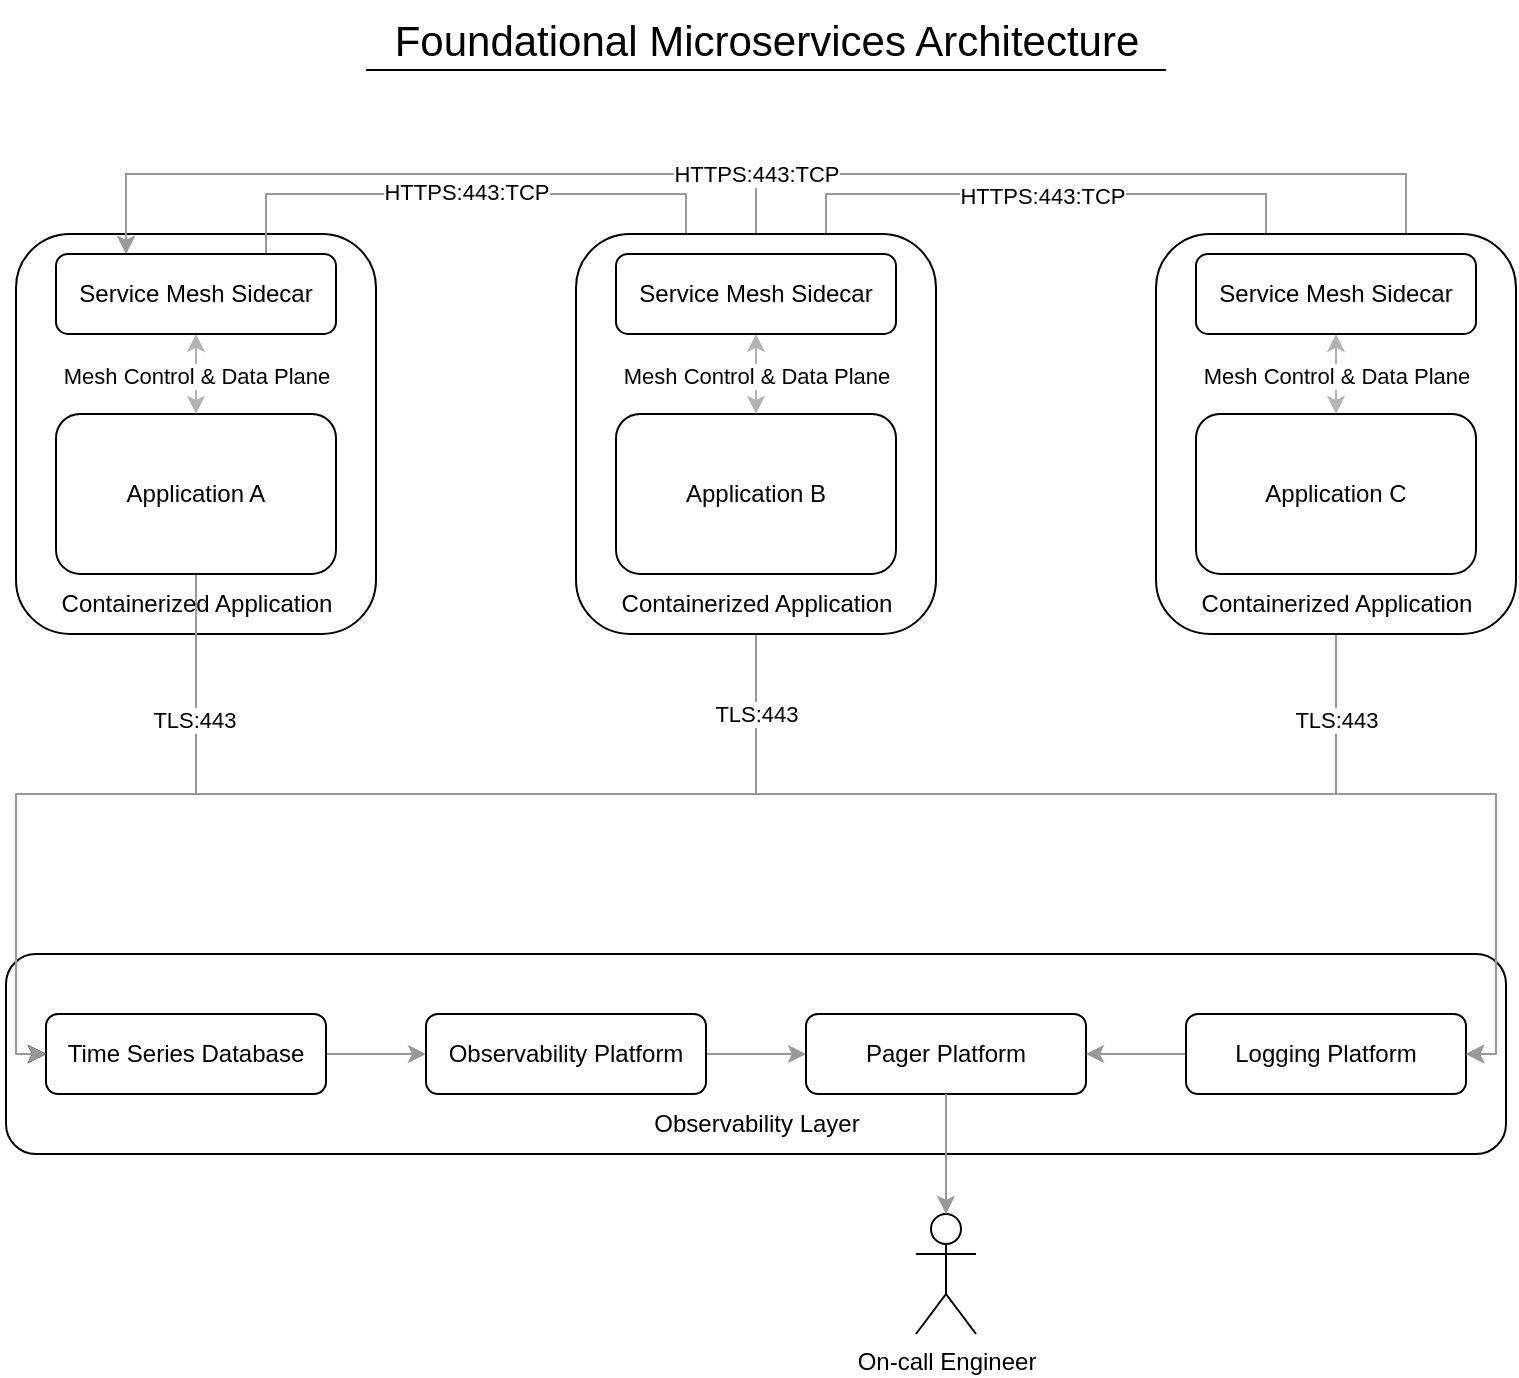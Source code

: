 <mxfile version="26.0.6">
  <diagram name="Page-1" id="sbiA7yvG_qwETqurrWAO">
    <mxGraphModel dx="1482" dy="738" grid="1" gridSize="10" guides="1" tooltips="1" connect="1" arrows="1" fold="1" page="1" pageScale="1" pageWidth="850" pageHeight="1100" math="0" shadow="0">
      <root>
        <mxCell id="0" />
        <mxCell id="1" parent="0" />
        <mxCell id="OPhc5zmEHg2Fb8m4xI22-1" value="" style="rounded=1;whiteSpace=wrap;html=1;labelPosition=center;verticalLabelPosition=middle;align=center;verticalAlign=middle;" parent="1" vertex="1">
          <mxGeometry x="50" y="129.95" width="180" height="200" as="geometry" />
        </mxCell>
        <mxCell id="OPhc5zmEHg2Fb8m4xI22-53" value="" style="rounded=1;whiteSpace=wrap;html=1;labelPosition=center;verticalLabelPosition=middle;align=center;verticalAlign=middle;" parent="1" vertex="1">
          <mxGeometry x="45" y="490" width="750" height="100" as="geometry" />
        </mxCell>
        <mxCell id="OPhc5zmEHg2Fb8m4xI22-36" style="edgeStyle=orthogonalEdgeStyle;rounded=0;orthogonalLoop=1;jettySize=auto;html=1;exitX=0.75;exitY=0;exitDx=0;exitDy=0;entryX=0.25;entryY=0;entryDx=0;entryDy=0;strokeColor=#999999;" parent="1" source="OPhc5zmEHg2Fb8m4xI22-4" target="OPhc5zmEHg2Fb8m4xI22-28" edge="1">
          <mxGeometry relative="1" as="geometry">
            <Array as="points">
              <mxPoint x="175" y="109.95" />
              <mxPoint x="385" y="109.95" />
            </Array>
          </mxGeometry>
        </mxCell>
        <mxCell id="OPhc5zmEHg2Fb8m4xI22-68" value="HTTPS:443:TCP" style="edgeLabel;html=1;align=center;verticalAlign=middle;resizable=0;points=[];" parent="OPhc5zmEHg2Fb8m4xI22-36" vertex="1" connectable="0">
          <mxGeometry x="-0.042" y="1" relative="1" as="geometry">
            <mxPoint as="offset" />
          </mxGeometry>
        </mxCell>
        <mxCell id="OPhc5zmEHg2Fb8m4xI22-37" style="edgeStyle=orthogonalEdgeStyle;rounded=0;orthogonalLoop=1;jettySize=auto;html=1;exitX=0.75;exitY=0;exitDx=0;exitDy=0;entryX=0.25;entryY=0;entryDx=0;entryDy=0;strokeColor=#999999;" parent="1" source="OPhc5zmEHg2Fb8m4xI22-28" target="OPhc5zmEHg2Fb8m4xI22-35" edge="1">
          <mxGeometry relative="1" as="geometry">
            <Array as="points">
              <mxPoint x="455" y="109.95" />
              <mxPoint x="675" y="109.95" />
            </Array>
          </mxGeometry>
        </mxCell>
        <mxCell id="OPhc5zmEHg2Fb8m4xI22-69" value="HTTPS:443:TCP" style="edgeLabel;html=1;align=center;verticalAlign=middle;resizable=0;points=[];" parent="OPhc5zmEHg2Fb8m4xI22-37" vertex="1" connectable="0">
          <mxGeometry x="-0.014" y="-1" relative="1" as="geometry">
            <mxPoint as="offset" />
          </mxGeometry>
        </mxCell>
        <mxCell id="OPhc5zmEHg2Fb8m4xI22-38" style="edgeStyle=orthogonalEdgeStyle;rounded=0;orthogonalLoop=1;jettySize=auto;html=1;exitX=0.75;exitY=0;exitDx=0;exitDy=0;entryX=0.25;entryY=0;entryDx=0;entryDy=0;strokeColor=#999999;" parent="1" source="OPhc5zmEHg2Fb8m4xI22-35" target="OPhc5zmEHg2Fb8m4xI22-4" edge="1">
          <mxGeometry relative="1" as="geometry">
            <Array as="points">
              <mxPoint x="745" y="99.95" />
              <mxPoint x="105" y="99.95" />
            </Array>
          </mxGeometry>
        </mxCell>
        <mxCell id="OPhc5zmEHg2Fb8m4xI22-39" style="edgeStyle=orthogonalEdgeStyle;rounded=0;orthogonalLoop=1;jettySize=auto;html=1;exitX=0.5;exitY=0;exitDx=0;exitDy=0;entryX=0.25;entryY=0;entryDx=0;entryDy=0;strokeColor=#999999;" parent="1" source="OPhc5zmEHg2Fb8m4xI22-28" target="OPhc5zmEHg2Fb8m4xI22-4" edge="1">
          <mxGeometry relative="1" as="geometry">
            <Array as="points">
              <mxPoint x="420" y="100" />
              <mxPoint x="105" y="100" />
            </Array>
          </mxGeometry>
        </mxCell>
        <mxCell id="OPhc5zmEHg2Fb8m4xI22-73" value="HTTPS:443:TCP" style="edgeLabel;html=1;align=center;verticalAlign=middle;resizable=0;points=[];" parent="OPhc5zmEHg2Fb8m4xI22-39" vertex="1" connectable="0">
          <mxGeometry x="-0.747" relative="1" as="geometry">
            <mxPoint x="10" as="offset" />
          </mxGeometry>
        </mxCell>
        <mxCell id="OPhc5zmEHg2Fb8m4xI22-56" style="edgeStyle=orthogonalEdgeStyle;rounded=0;orthogonalLoop=1;jettySize=auto;html=1;exitX=0.5;exitY=1;exitDx=0;exitDy=0;entryX=0;entryY=0.5;entryDx=0;entryDy=0;" parent="1" source="OPhc5zmEHg2Fb8m4xI22-2" target="OPhc5zmEHg2Fb8m4xI22-42" edge="1">
          <mxGeometry relative="1" as="geometry">
            <Array as="points">
              <mxPoint x="140" y="410" />
              <mxPoint x="50" y="410" />
              <mxPoint x="50" y="540" />
            </Array>
          </mxGeometry>
        </mxCell>
        <mxCell id="OPhc5zmEHg2Fb8m4xI22-62" style="edgeStyle=orthogonalEdgeStyle;rounded=0;orthogonalLoop=1;jettySize=auto;html=1;exitX=0.5;exitY=1;exitDx=0;exitDy=0;entryX=1;entryY=0.5;entryDx=0;entryDy=0;strokeColor=#999999;" parent="1" source="OPhc5zmEHg2Fb8m4xI22-2" target="OPhc5zmEHg2Fb8m4xI22-45" edge="1">
          <mxGeometry relative="1" as="geometry">
            <Array as="points">
              <mxPoint x="140" y="410" />
              <mxPoint x="790" y="410" />
              <mxPoint x="790" y="540" />
            </Array>
          </mxGeometry>
        </mxCell>
        <mxCell id="OPhc5zmEHg2Fb8m4xI22-65" value="TLS:443" style="edgeLabel;html=1;align=center;verticalAlign=middle;resizable=0;points=[];" parent="OPhc5zmEHg2Fb8m4xI22-62" vertex="1" connectable="0">
          <mxGeometry x="-0.84" y="-1" relative="1" as="geometry">
            <mxPoint as="offset" />
          </mxGeometry>
        </mxCell>
        <mxCell id="OPhc5zmEHg2Fb8m4xI22-2" value="Application A" style="rounded=1;whiteSpace=wrap;html=1;" parent="1" vertex="1">
          <mxGeometry x="70" y="219.95" width="140" height="80" as="geometry" />
        </mxCell>
        <mxCell id="OPhc5zmEHg2Fb8m4xI22-3" value="Containerized Application" style="text;html=1;align=center;verticalAlign=middle;resizable=0;points=[];autosize=1;strokeColor=none;fillColor=none;" parent="1" vertex="1">
          <mxGeometry x="60" y="299.95" width="160" height="30" as="geometry" />
        </mxCell>
        <mxCell id="OPhc5zmEHg2Fb8m4xI22-6" value="" style="edgeStyle=orthogonalEdgeStyle;rounded=0;orthogonalLoop=1;jettySize=auto;html=1;startArrow=classic;startFill=1;strokeColor=#B3B3B3;" parent="1" source="OPhc5zmEHg2Fb8m4xI22-4" edge="1">
          <mxGeometry relative="1" as="geometry">
            <mxPoint x="140" y="219.95" as="targetPoint" />
          </mxGeometry>
        </mxCell>
        <mxCell id="OPhc5zmEHg2Fb8m4xI22-7" value="Mesh Control &amp;amp; Data Plane" style="edgeLabel;html=1;align=center;verticalAlign=middle;resizable=0;points=[];" parent="OPhc5zmEHg2Fb8m4xI22-6" vertex="1" connectable="0">
          <mxGeometry x="-0.035" relative="1" as="geometry">
            <mxPoint y="1" as="offset" />
          </mxGeometry>
        </mxCell>
        <mxCell id="OPhc5zmEHg2Fb8m4xI22-4" value="Service Mesh Sidecar" style="rounded=1;whiteSpace=wrap;html=1;" parent="1" vertex="1">
          <mxGeometry x="70" y="139.95" width="140" height="40" as="geometry" />
        </mxCell>
        <mxCell id="OPhc5zmEHg2Fb8m4xI22-59" style="edgeStyle=orthogonalEdgeStyle;rounded=0;orthogonalLoop=1;jettySize=auto;html=1;exitX=1;exitY=0.5;exitDx=0;exitDy=0;entryX=0;entryY=0.5;entryDx=0;entryDy=0;strokeColor=#999999;" parent="1" source="OPhc5zmEHg2Fb8m4xI22-42" target="OPhc5zmEHg2Fb8m4xI22-43" edge="1">
          <mxGeometry relative="1" as="geometry" />
        </mxCell>
        <mxCell id="OPhc5zmEHg2Fb8m4xI22-42" value="Time Series Database" style="rounded=1;whiteSpace=wrap;html=1;" parent="1" vertex="1">
          <mxGeometry x="65" y="520" width="140" height="40" as="geometry" />
        </mxCell>
        <mxCell id="OPhc5zmEHg2Fb8m4xI22-60" style="edgeStyle=orthogonalEdgeStyle;rounded=0;orthogonalLoop=1;jettySize=auto;html=1;exitX=1;exitY=0.5;exitDx=0;exitDy=0;entryX=0;entryY=0.5;entryDx=0;entryDy=0;strokeColor=#999999;" parent="1" source="OPhc5zmEHg2Fb8m4xI22-43" target="OPhc5zmEHg2Fb8m4xI22-44" edge="1">
          <mxGeometry relative="1" as="geometry" />
        </mxCell>
        <mxCell id="OPhc5zmEHg2Fb8m4xI22-43" value="Observability Platform" style="rounded=1;whiteSpace=wrap;html=1;" parent="1" vertex="1">
          <mxGeometry x="255" y="520" width="140" height="40" as="geometry" />
        </mxCell>
        <mxCell id="OPhc5zmEHg2Fb8m4xI22-44" value="Pager Platform" style="rounded=1;whiteSpace=wrap;html=1;" parent="1" vertex="1">
          <mxGeometry x="445" y="520" width="140" height="40" as="geometry" />
        </mxCell>
        <mxCell id="OPhc5zmEHg2Fb8m4xI22-61" style="edgeStyle=orthogonalEdgeStyle;rounded=0;orthogonalLoop=1;jettySize=auto;html=1;exitX=0;exitY=0.5;exitDx=0;exitDy=0;entryX=1;entryY=0.5;entryDx=0;entryDy=0;strokeColor=#999999;" parent="1" source="OPhc5zmEHg2Fb8m4xI22-45" target="OPhc5zmEHg2Fb8m4xI22-44" edge="1">
          <mxGeometry relative="1" as="geometry" />
        </mxCell>
        <mxCell id="OPhc5zmEHg2Fb8m4xI22-45" value="Logging Platform" style="rounded=1;whiteSpace=wrap;html=1;" parent="1" vertex="1">
          <mxGeometry x="635" y="520" width="140" height="40" as="geometry" />
        </mxCell>
        <mxCell id="OPhc5zmEHg2Fb8m4xI22-54" value="Observability Layer" style="text;html=1;align=center;verticalAlign=middle;resizable=0;points=[];autosize=1;strokeColor=none;fillColor=none;" parent="1" vertex="1">
          <mxGeometry x="355" y="560" width="130" height="30" as="geometry" />
        </mxCell>
        <mxCell id="OPhc5zmEHg2Fb8m4xI22-57" style="edgeStyle=orthogonalEdgeStyle;rounded=0;orthogonalLoop=1;jettySize=auto;html=1;exitX=0.5;exitY=1;exitDx=0;exitDy=0;entryX=0;entryY=0.5;entryDx=0;entryDy=0;" parent="1" source="OPhc5zmEHg2Fb8m4xI22-24" target="OPhc5zmEHg2Fb8m4xI22-42" edge="1">
          <mxGeometry relative="1" as="geometry">
            <Array as="points">
              <mxPoint x="420" y="410" />
              <mxPoint x="50" y="410" />
              <mxPoint x="50" y="540" />
            </Array>
          </mxGeometry>
        </mxCell>
        <mxCell id="OPhc5zmEHg2Fb8m4xI22-58" style="edgeStyle=orthogonalEdgeStyle;rounded=0;orthogonalLoop=1;jettySize=auto;html=1;exitX=0.5;exitY=1;exitDx=0;exitDy=0;entryX=0;entryY=0.5;entryDx=0;entryDy=0;strokeColor=#999999;" parent="1" source="OPhc5zmEHg2Fb8m4xI22-31" target="OPhc5zmEHg2Fb8m4xI22-42" edge="1">
          <mxGeometry relative="1" as="geometry">
            <Array as="points">
              <mxPoint x="710" y="410" />
              <mxPoint x="50" y="410" />
              <mxPoint x="50" y="540" />
            </Array>
          </mxGeometry>
        </mxCell>
        <mxCell id="OPhc5zmEHg2Fb8m4xI22-63" style="edgeStyle=orthogonalEdgeStyle;rounded=0;orthogonalLoop=1;jettySize=auto;html=1;exitX=0.5;exitY=1;exitDx=0;exitDy=0;entryX=1;entryY=0.5;entryDx=0;entryDy=0;strokeColor=#999999;" parent="1" source="OPhc5zmEHg2Fb8m4xI22-24" target="OPhc5zmEHg2Fb8m4xI22-45" edge="1">
          <mxGeometry relative="1" as="geometry">
            <Array as="points">
              <mxPoint x="420" y="410" />
              <mxPoint x="790" y="410" />
              <mxPoint x="790" y="540" />
            </Array>
          </mxGeometry>
        </mxCell>
        <mxCell id="OPhc5zmEHg2Fb8m4xI22-66" value="TLS:443" style="edgeLabel;html=1;align=center;verticalAlign=middle;resizable=0;points=[];" parent="OPhc5zmEHg2Fb8m4xI22-63" vertex="1" connectable="0">
          <mxGeometry x="-0.763" y="1" relative="1" as="geometry">
            <mxPoint x="-1" y="-4" as="offset" />
          </mxGeometry>
        </mxCell>
        <mxCell id="OPhc5zmEHg2Fb8m4xI22-64" style="edgeStyle=orthogonalEdgeStyle;rounded=0;orthogonalLoop=1;jettySize=auto;html=1;exitX=0.5;exitY=1;exitDx=0;exitDy=0;entryX=1;entryY=0.5;entryDx=0;entryDy=0;strokeColor=#999999;" parent="1" source="OPhc5zmEHg2Fb8m4xI22-31" target="OPhc5zmEHg2Fb8m4xI22-45" edge="1">
          <mxGeometry relative="1" as="geometry">
            <Array as="points">
              <mxPoint x="710" y="410" />
              <mxPoint x="790" y="410" />
              <mxPoint x="790" y="540" />
            </Array>
          </mxGeometry>
        </mxCell>
        <mxCell id="OPhc5zmEHg2Fb8m4xI22-67" value="TLS:443" style="edgeLabel;html=1;align=center;verticalAlign=middle;resizable=0;points=[];" parent="OPhc5zmEHg2Fb8m4xI22-64" vertex="1" connectable="0">
          <mxGeometry x="-0.563" relative="1" as="geometry">
            <mxPoint as="offset" />
          </mxGeometry>
        </mxCell>
        <mxCell id="OPhc5zmEHg2Fb8m4xI22-75" value="On-call Engineer" style="shape=umlActor;verticalLabelPosition=bottom;verticalAlign=top;html=1;outlineConnect=0;" parent="1" vertex="1">
          <mxGeometry x="500" y="620" width="30" height="60" as="geometry" />
        </mxCell>
        <mxCell id="OPhc5zmEHg2Fb8m4xI22-76" style="edgeStyle=orthogonalEdgeStyle;rounded=0;orthogonalLoop=1;jettySize=auto;html=1;exitX=0.5;exitY=1;exitDx=0;exitDy=0;entryX=0.5;entryY=0;entryDx=0;entryDy=0;entryPerimeter=0;strokeColor=#999999;" parent="1" source="OPhc5zmEHg2Fb8m4xI22-44" target="OPhc5zmEHg2Fb8m4xI22-75" edge="1">
          <mxGeometry relative="1" as="geometry" />
        </mxCell>
        <mxCell id="OPhc5zmEHg2Fb8m4xI22-77" value="&lt;font style=&quot;font-size: 21px;&quot;&gt;Foundational Microservices Architecture&lt;/font&gt;" style="text;html=1;align=center;verticalAlign=middle;resizable=0;points=[];autosize=1;strokeColor=none;fillColor=none;" parent="1" vertex="1">
          <mxGeometry x="225" y="13" width="400" height="40" as="geometry" />
        </mxCell>
        <mxCell id="OPhc5zmEHg2Fb8m4xI22-23" value="" style="rounded=1;whiteSpace=wrap;html=1;labelPosition=center;verticalLabelPosition=middle;align=center;verticalAlign=middle;" parent="1" vertex="1">
          <mxGeometry x="330" y="129.95" width="180" height="200" as="geometry" />
        </mxCell>
        <mxCell id="OPhc5zmEHg2Fb8m4xI22-24" value="Application B" style="rounded=1;whiteSpace=wrap;html=1;" parent="1" vertex="1">
          <mxGeometry x="350" y="219.95" width="140" height="80" as="geometry" />
        </mxCell>
        <mxCell id="OPhc5zmEHg2Fb8m4xI22-25" value="Containerized Application" style="text;html=1;align=center;verticalAlign=middle;resizable=0;points=[];autosize=1;strokeColor=none;fillColor=none;" parent="1" vertex="1">
          <mxGeometry x="340" y="299.95" width="160" height="30" as="geometry" />
        </mxCell>
        <mxCell id="OPhc5zmEHg2Fb8m4xI22-26" value="" style="edgeStyle=orthogonalEdgeStyle;rounded=0;orthogonalLoop=1;jettySize=auto;html=1;startArrow=classic;startFill=1;strokeColor=#B3B3B3;" parent="1" source="OPhc5zmEHg2Fb8m4xI22-28" edge="1">
          <mxGeometry relative="1" as="geometry">
            <mxPoint x="420" y="219.95" as="targetPoint" />
          </mxGeometry>
        </mxCell>
        <mxCell id="OPhc5zmEHg2Fb8m4xI22-27" value="Mesh Control &amp;amp; Data Plane" style="edgeLabel;html=1;align=center;verticalAlign=middle;resizable=0;points=[];" parent="OPhc5zmEHg2Fb8m4xI22-26" vertex="1" connectable="0">
          <mxGeometry x="-0.035" relative="1" as="geometry">
            <mxPoint y="1" as="offset" />
          </mxGeometry>
        </mxCell>
        <mxCell id="OPhc5zmEHg2Fb8m4xI22-28" value="Service Mesh&amp;nbsp;Sidecar" style="rounded=1;whiteSpace=wrap;html=1;" parent="1" vertex="1">
          <mxGeometry x="350" y="139.95" width="140" height="40" as="geometry" />
        </mxCell>
        <mxCell id="OPhc5zmEHg2Fb8m4xI22-30" value="" style="rounded=1;whiteSpace=wrap;html=1;labelPosition=center;verticalLabelPosition=middle;align=center;verticalAlign=middle;" parent="1" vertex="1">
          <mxGeometry x="620" y="129.95" width="180" height="200" as="geometry" />
        </mxCell>
        <mxCell id="OPhc5zmEHg2Fb8m4xI22-31" value="Application C" style="rounded=1;whiteSpace=wrap;html=1;" parent="1" vertex="1">
          <mxGeometry x="640" y="219.95" width="140" height="80" as="geometry" />
        </mxCell>
        <mxCell id="OPhc5zmEHg2Fb8m4xI22-32" value="Containerized Application" style="text;html=1;align=center;verticalAlign=middle;resizable=0;points=[];autosize=1;strokeColor=none;fillColor=none;" parent="1" vertex="1">
          <mxGeometry x="630" y="299.95" width="160" height="30" as="geometry" />
        </mxCell>
        <mxCell id="OPhc5zmEHg2Fb8m4xI22-33" value="" style="edgeStyle=orthogonalEdgeStyle;rounded=0;orthogonalLoop=1;jettySize=auto;html=1;startArrow=classic;startFill=1;strokeColor=#B3B3B3;" parent="1" source="OPhc5zmEHg2Fb8m4xI22-35" edge="1">
          <mxGeometry relative="1" as="geometry">
            <mxPoint x="710" y="219.95" as="targetPoint" />
          </mxGeometry>
        </mxCell>
        <mxCell id="OPhc5zmEHg2Fb8m4xI22-34" value="Mesh Control &amp;amp; Data Plane" style="edgeLabel;html=1;align=center;verticalAlign=middle;resizable=0;points=[];" parent="OPhc5zmEHg2Fb8m4xI22-33" vertex="1" connectable="0">
          <mxGeometry x="-0.035" relative="1" as="geometry">
            <mxPoint y="1" as="offset" />
          </mxGeometry>
        </mxCell>
        <mxCell id="OPhc5zmEHg2Fb8m4xI22-35" value="Service Mesh&amp;nbsp;Sidecar" style="rounded=1;whiteSpace=wrap;html=1;" parent="1" vertex="1">
          <mxGeometry x="640" y="139.95" width="140" height="40" as="geometry" />
        </mxCell>
        <mxCell id="OPhc5zmEHg2Fb8m4xI22-78" value="" style="endArrow=none;html=1;rounded=0;" parent="1" edge="1">
          <mxGeometry width="50" height="50" relative="1" as="geometry">
            <mxPoint x="225" y="48" as="sourcePoint" />
            <mxPoint x="625" y="48" as="targetPoint" />
          </mxGeometry>
        </mxCell>
      </root>
    </mxGraphModel>
  </diagram>
</mxfile>
